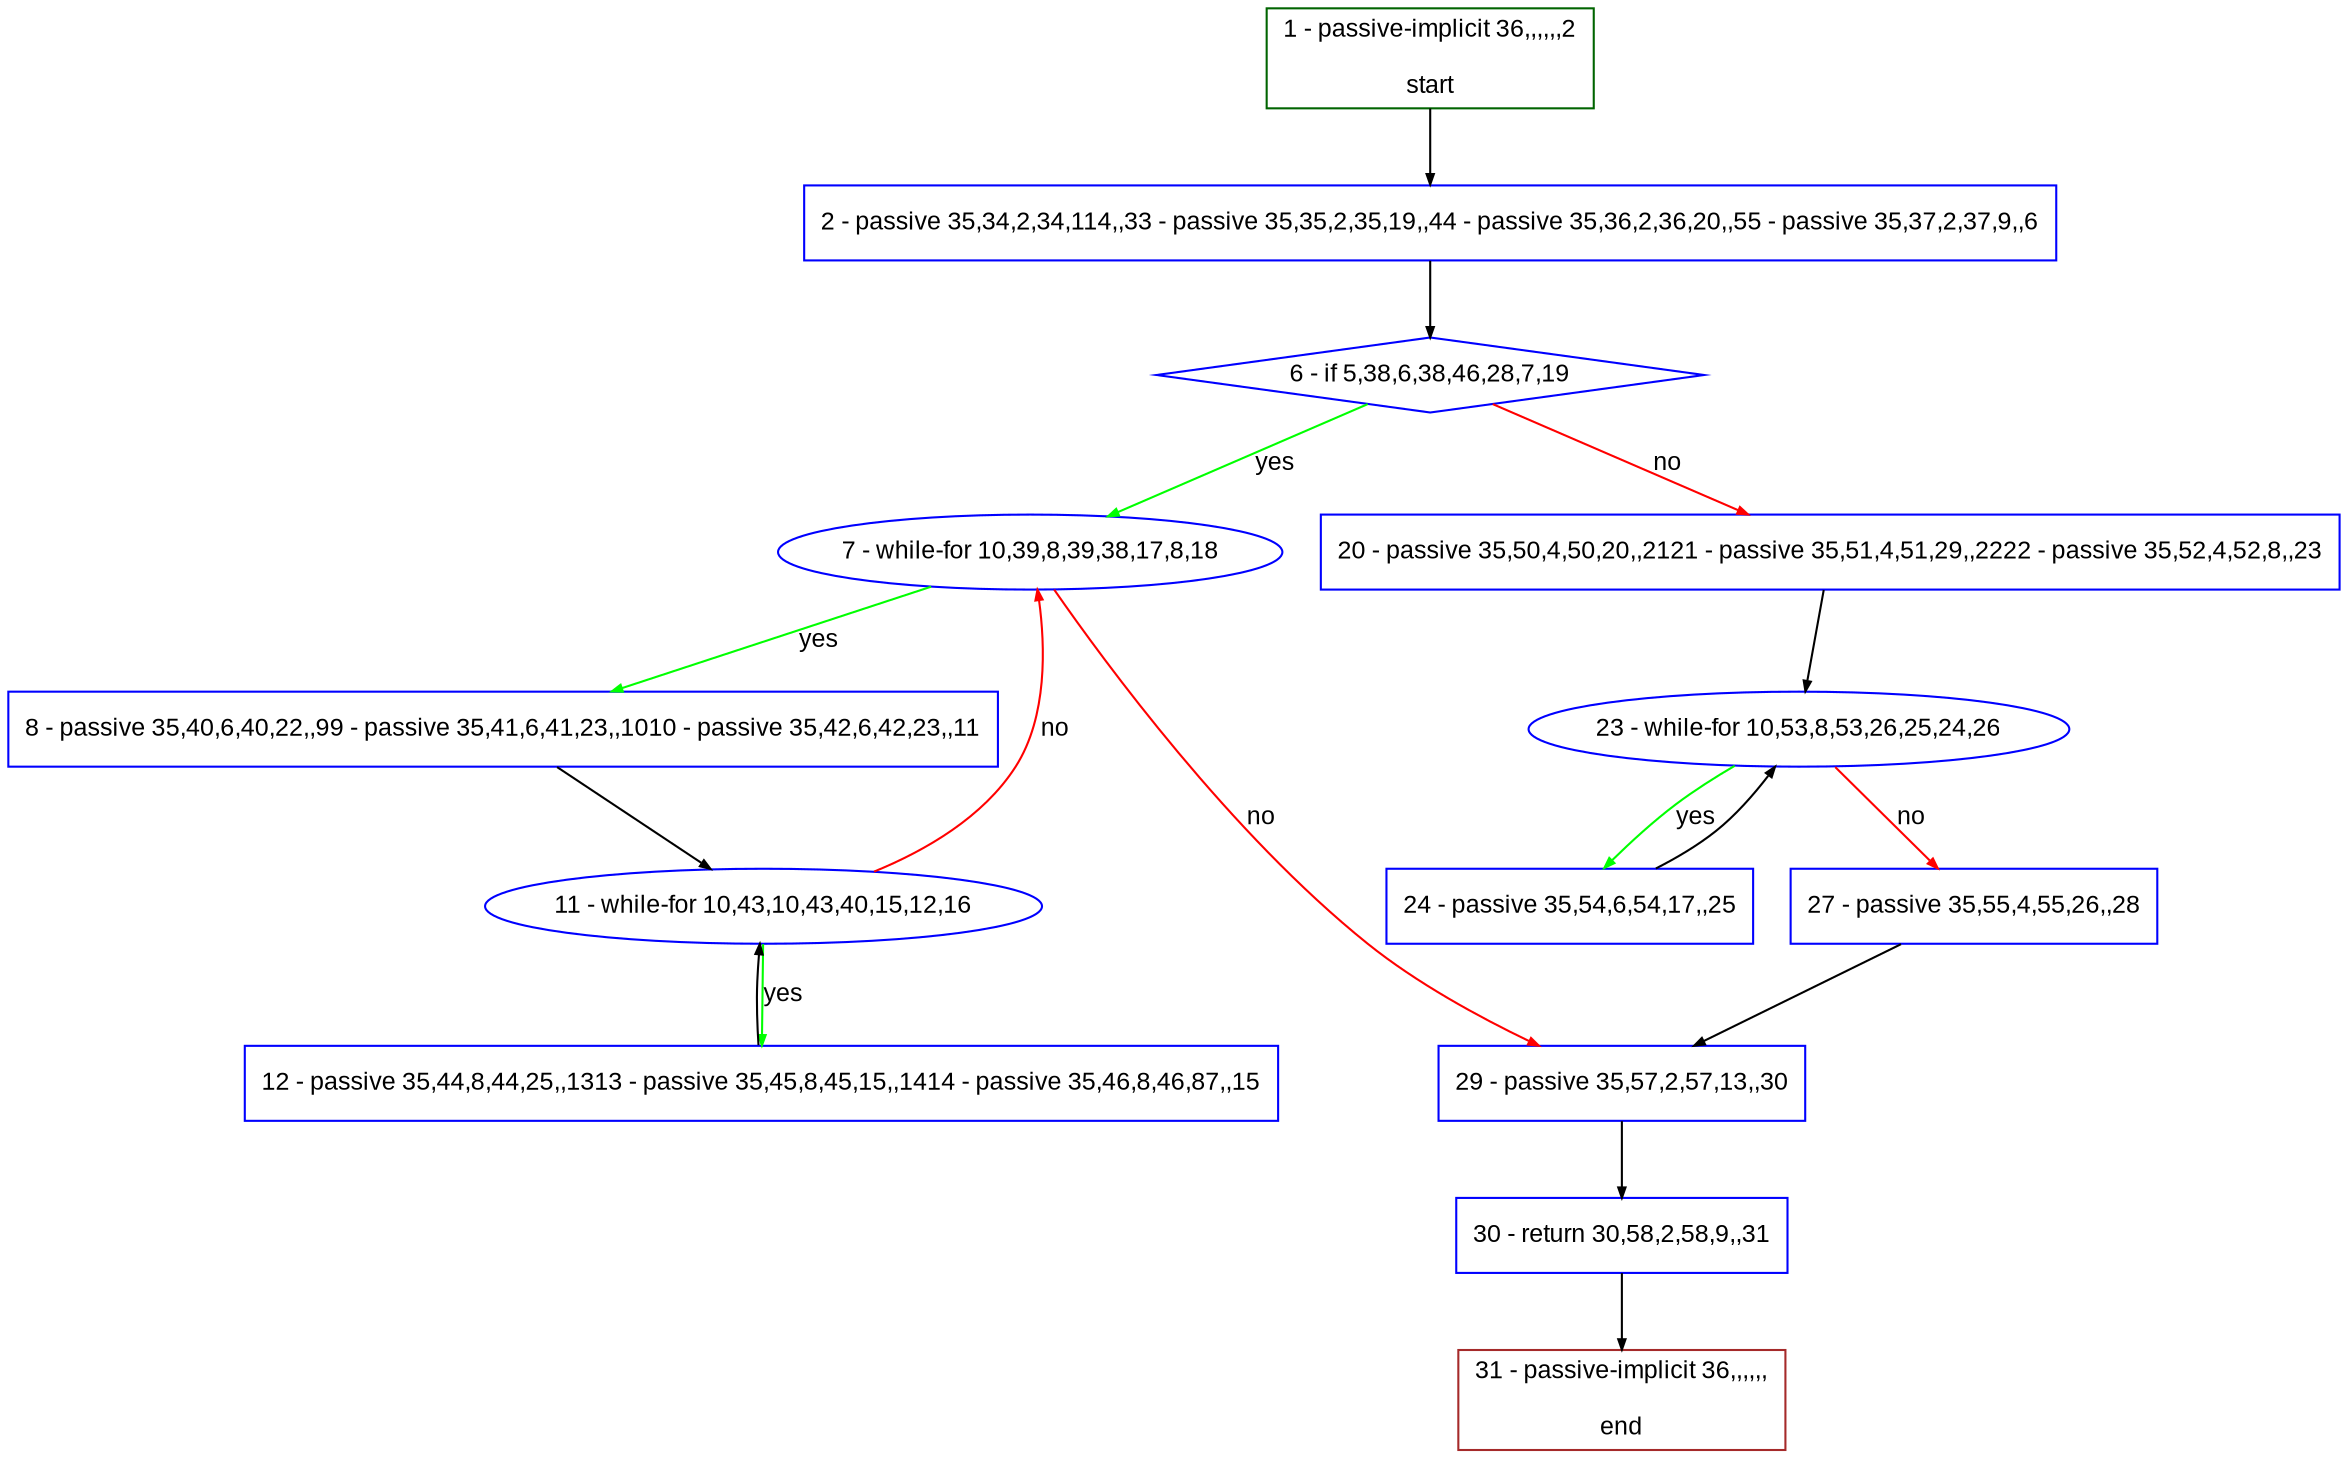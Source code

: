 digraph "" {
  graph [pack="true", label="", fontsize="12", packmode="clust", fontname="Arial", fillcolor="#FFFFCC", bgcolor="white", style="rounded,filled", compound="true"];
  node [node_initialized="no", label="", color="grey", fontsize="12", fillcolor="white", fontname="Arial", style="filled", shape="rectangle", compound="true", fixedsize="false"];
  edge [fontcolor="black", arrowhead="normal", arrowtail="none", arrowsize="0.5", ltail="", label="", color="black", fontsize="12", lhead="", fontname="Arial", dir="forward", compound="true"];
  __N1 [label="2 - passive 35,34,2,34,114,,33 - passive 35,35,2,35,19,,44 - passive 35,36,2,36,20,,55 - passive 35,37,2,37,9,,6", color="#0000ff", fillcolor="#ffffff", style="filled", shape="box"];
  __N2 [label="1 - passive-implicit 36,,,,,,2\n\nstart", color="#006400", fillcolor="#ffffff", style="filled", shape="box"];
  __N3 [label="6 - if 5,38,6,38,46,28,7,19", color="#0000ff", fillcolor="#ffffff", style="filled", shape="diamond"];
  __N4 [label="7 - while-for 10,39,8,39,38,17,8,18", color="#0000ff", fillcolor="#ffffff", style="filled", shape="oval"];
  __N5 [label="20 - passive 35,50,4,50,20,,2121 - passive 35,51,4,51,29,,2222 - passive 35,52,4,52,8,,23", color="#0000ff", fillcolor="#ffffff", style="filled", shape="box"];
  __N6 [label="8 - passive 35,40,6,40,22,,99 - passive 35,41,6,41,23,,1010 - passive 35,42,6,42,23,,11", color="#0000ff", fillcolor="#ffffff", style="filled", shape="box"];
  __N7 [label="29 - passive 35,57,2,57,13,,30", color="#0000ff", fillcolor="#ffffff", style="filled", shape="box"];
  __N8 [label="11 - while-for 10,43,10,43,40,15,12,16", color="#0000ff", fillcolor="#ffffff", style="filled", shape="oval"];
  __N9 [label="12 - passive 35,44,8,44,25,,1313 - passive 35,45,8,45,15,,1414 - passive 35,46,8,46,87,,15", color="#0000ff", fillcolor="#ffffff", style="filled", shape="box"];
  __N10 [label="23 - while-for 10,53,8,53,26,25,24,26", color="#0000ff", fillcolor="#ffffff", style="filled", shape="oval"];
  __N11 [label="24 - passive 35,54,6,54,17,,25", color="#0000ff", fillcolor="#ffffff", style="filled", shape="box"];
  __N12 [label="27 - passive 35,55,4,55,26,,28", color="#0000ff", fillcolor="#ffffff", style="filled", shape="box"];
  __N13 [label="30 - return 30,58,2,58,9,,31", color="#0000ff", fillcolor="#ffffff", style="filled", shape="box"];
  __N14 [label="31 - passive-implicit 36,,,,,,\n\nend", color="#a52a2a", fillcolor="#ffffff", style="filled", shape="box"];
  __N2 -> __N1 [arrowhead="normal", arrowtail="none", color="#000000", label="", dir="forward"];
  __N1 -> __N3 [arrowhead="normal", arrowtail="none", color="#000000", label="", dir="forward"];
  __N3 -> __N4 [arrowhead="normal", arrowtail="none", color="#00ff00", label="yes", dir="forward"];
  __N3 -> __N5 [arrowhead="normal", arrowtail="none", color="#ff0000", label="no", dir="forward"];
  __N4 -> __N6 [arrowhead="normal", arrowtail="none", color="#00ff00", label="yes", dir="forward"];
  __N4 -> __N7 [arrowhead="normal", arrowtail="none", color="#ff0000", label="no", dir="forward"];
  __N6 -> __N8 [arrowhead="normal", arrowtail="none", color="#000000", label="", dir="forward"];
  __N8 -> __N4 [arrowhead="normal", arrowtail="none", color="#ff0000", label="no", dir="forward"];
  __N8 -> __N9 [arrowhead="normal", arrowtail="none", color="#00ff00", label="yes", dir="forward"];
  __N9 -> __N8 [arrowhead="normal", arrowtail="none", color="#000000", label="", dir="forward"];
  __N5 -> __N10 [arrowhead="normal", arrowtail="none", color="#000000", label="", dir="forward"];
  __N10 -> __N11 [arrowhead="normal", arrowtail="none", color="#00ff00", label="yes", dir="forward"];
  __N11 -> __N10 [arrowhead="normal", arrowtail="none", color="#000000", label="", dir="forward"];
  __N10 -> __N12 [arrowhead="normal", arrowtail="none", color="#ff0000", label="no", dir="forward"];
  __N12 -> __N7 [arrowhead="normal", arrowtail="none", color="#000000", label="", dir="forward"];
  __N7 -> __N13 [arrowhead="normal", arrowtail="none", color="#000000", label="", dir="forward"];
  __N13 -> __N14 [arrowhead="normal", arrowtail="none", color="#000000", label="", dir="forward"];
}
